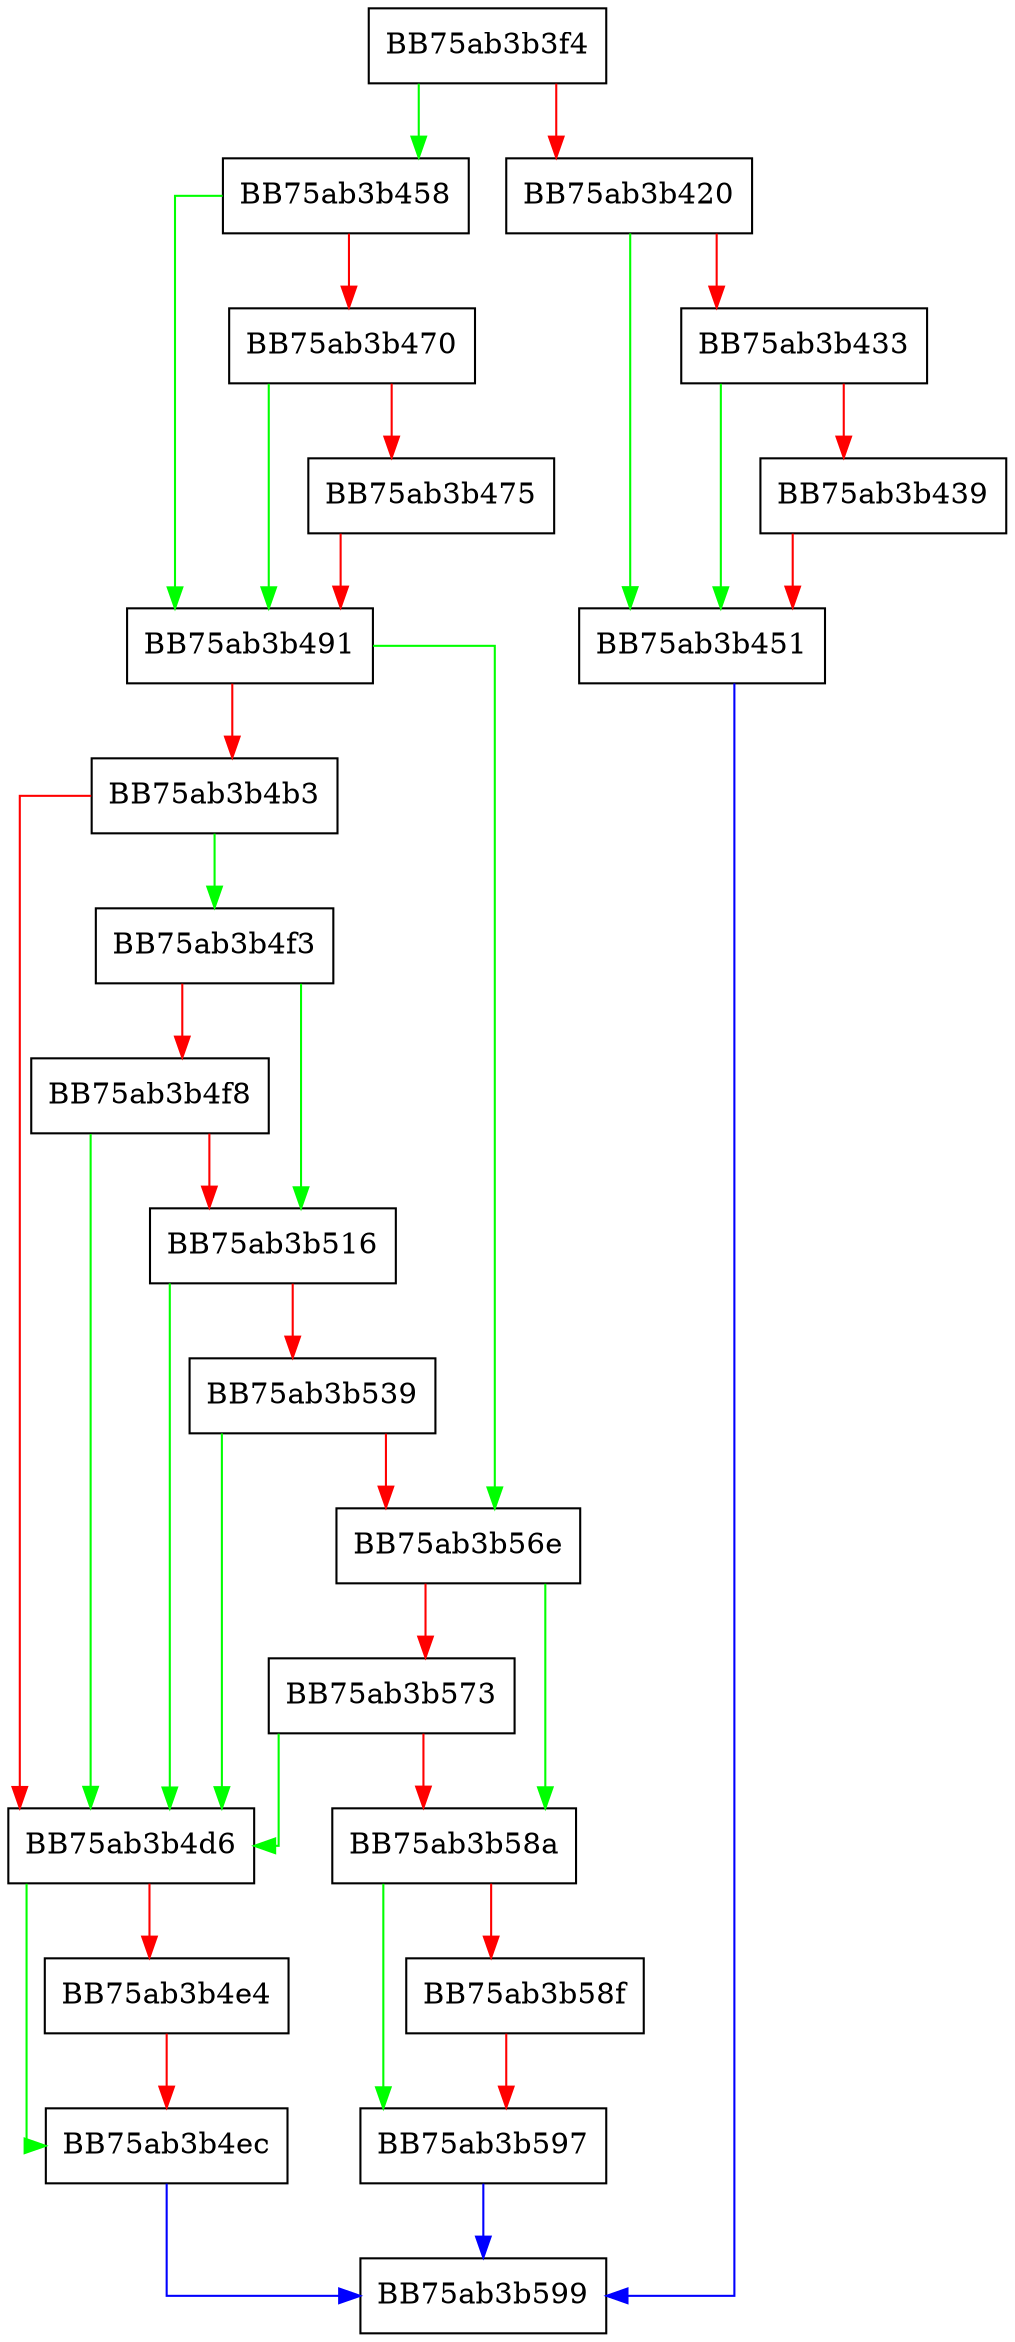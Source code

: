 digraph AddOpenProcessInformation {
  node [shape="box"];
  graph [splines=ortho];
  BB75ab3b3f4 -> BB75ab3b458 [color="green"];
  BB75ab3b3f4 -> BB75ab3b420 [color="red"];
  BB75ab3b420 -> BB75ab3b451 [color="green"];
  BB75ab3b420 -> BB75ab3b433 [color="red"];
  BB75ab3b433 -> BB75ab3b451 [color="green"];
  BB75ab3b433 -> BB75ab3b439 [color="red"];
  BB75ab3b439 -> BB75ab3b451 [color="red"];
  BB75ab3b451 -> BB75ab3b599 [color="blue"];
  BB75ab3b458 -> BB75ab3b491 [color="green"];
  BB75ab3b458 -> BB75ab3b470 [color="red"];
  BB75ab3b470 -> BB75ab3b491 [color="green"];
  BB75ab3b470 -> BB75ab3b475 [color="red"];
  BB75ab3b475 -> BB75ab3b491 [color="red"];
  BB75ab3b491 -> BB75ab3b56e [color="green"];
  BB75ab3b491 -> BB75ab3b4b3 [color="red"];
  BB75ab3b4b3 -> BB75ab3b4f3 [color="green"];
  BB75ab3b4b3 -> BB75ab3b4d6 [color="red"];
  BB75ab3b4d6 -> BB75ab3b4ec [color="green"];
  BB75ab3b4d6 -> BB75ab3b4e4 [color="red"];
  BB75ab3b4e4 -> BB75ab3b4ec [color="red"];
  BB75ab3b4ec -> BB75ab3b599 [color="blue"];
  BB75ab3b4f3 -> BB75ab3b516 [color="green"];
  BB75ab3b4f3 -> BB75ab3b4f8 [color="red"];
  BB75ab3b4f8 -> BB75ab3b4d6 [color="green"];
  BB75ab3b4f8 -> BB75ab3b516 [color="red"];
  BB75ab3b516 -> BB75ab3b4d6 [color="green"];
  BB75ab3b516 -> BB75ab3b539 [color="red"];
  BB75ab3b539 -> BB75ab3b4d6 [color="green"];
  BB75ab3b539 -> BB75ab3b56e [color="red"];
  BB75ab3b56e -> BB75ab3b58a [color="green"];
  BB75ab3b56e -> BB75ab3b573 [color="red"];
  BB75ab3b573 -> BB75ab3b4d6 [color="green"];
  BB75ab3b573 -> BB75ab3b58a [color="red"];
  BB75ab3b58a -> BB75ab3b597 [color="green"];
  BB75ab3b58a -> BB75ab3b58f [color="red"];
  BB75ab3b58f -> BB75ab3b597 [color="red"];
  BB75ab3b597 -> BB75ab3b599 [color="blue"];
}
